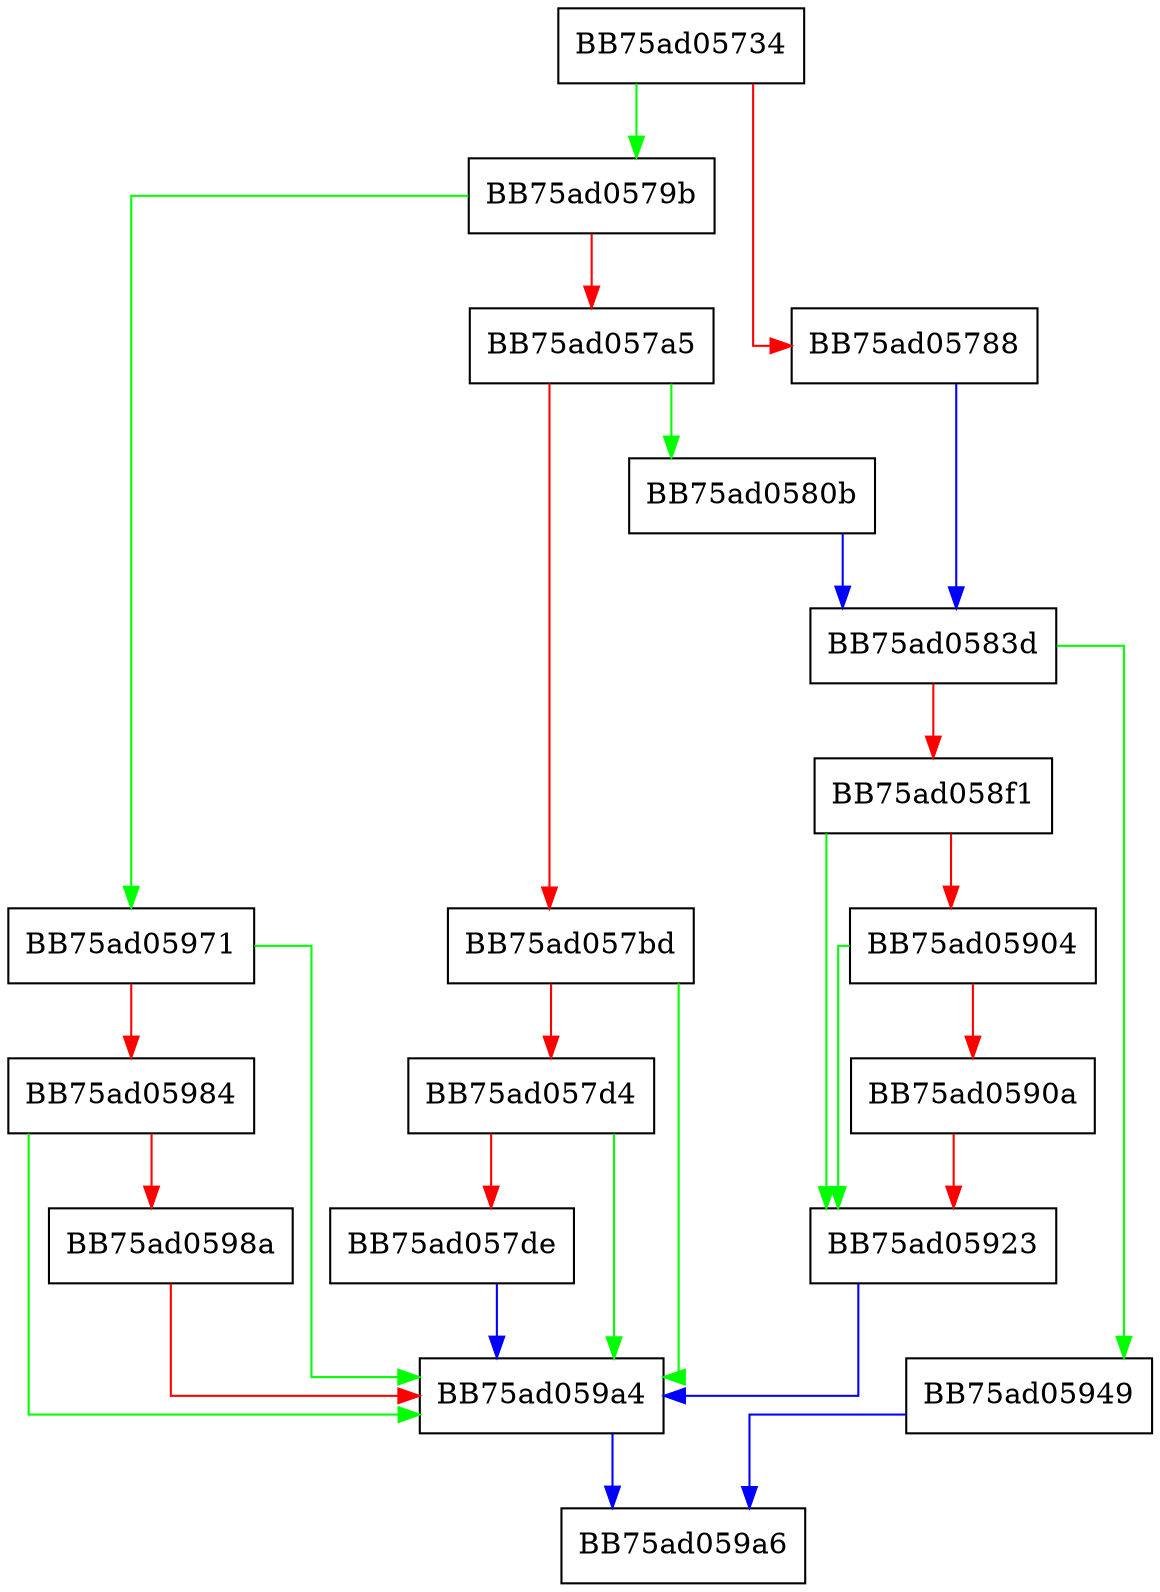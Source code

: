 digraph DecompressData {
  node [shape="box"];
  graph [splines=ortho];
  BB75ad05734 -> BB75ad0579b [color="green"];
  BB75ad05734 -> BB75ad05788 [color="red"];
  BB75ad05788 -> BB75ad0583d [color="blue"];
  BB75ad0579b -> BB75ad05971 [color="green"];
  BB75ad0579b -> BB75ad057a5 [color="red"];
  BB75ad057a5 -> BB75ad0580b [color="green"];
  BB75ad057a5 -> BB75ad057bd [color="red"];
  BB75ad057bd -> BB75ad059a4 [color="green"];
  BB75ad057bd -> BB75ad057d4 [color="red"];
  BB75ad057d4 -> BB75ad059a4 [color="green"];
  BB75ad057d4 -> BB75ad057de [color="red"];
  BB75ad057de -> BB75ad059a4 [color="blue"];
  BB75ad0580b -> BB75ad0583d [color="blue"];
  BB75ad0583d -> BB75ad05949 [color="green"];
  BB75ad0583d -> BB75ad058f1 [color="red"];
  BB75ad058f1 -> BB75ad05923 [color="green"];
  BB75ad058f1 -> BB75ad05904 [color="red"];
  BB75ad05904 -> BB75ad05923 [color="green"];
  BB75ad05904 -> BB75ad0590a [color="red"];
  BB75ad0590a -> BB75ad05923 [color="red"];
  BB75ad05923 -> BB75ad059a4 [color="blue"];
  BB75ad05949 -> BB75ad059a6 [color="blue"];
  BB75ad05971 -> BB75ad059a4 [color="green"];
  BB75ad05971 -> BB75ad05984 [color="red"];
  BB75ad05984 -> BB75ad059a4 [color="green"];
  BB75ad05984 -> BB75ad0598a [color="red"];
  BB75ad0598a -> BB75ad059a4 [color="red"];
  BB75ad059a4 -> BB75ad059a6 [color="blue"];
}